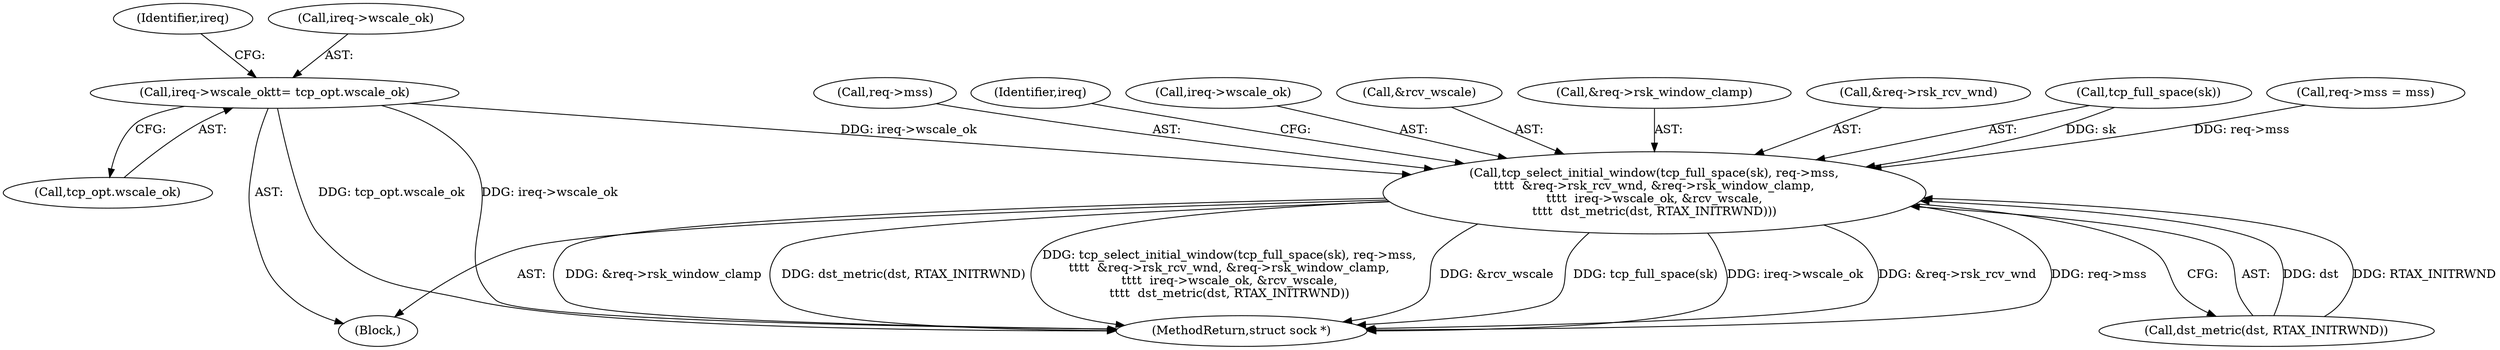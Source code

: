 digraph "0_linux_45f6fad84cc305103b28d73482b344d7f5b76f39_14@pointer" {
"1000373" [label="(Call,ireq->wscale_ok\t\t= tcp_opt.wscale_ok)"];
"1000508" [label="(Call,tcp_select_initial_window(tcp_full_space(sk), req->mss,\n\t\t\t\t  &req->rsk_rcv_wnd, &req->rsk_window_clamp,\n\t\t\t\t  ireq->wscale_ok, &rcv_wscale,\n\t\t\t\t  dst_metric(dst, RTAX_INITRWND)))"];
"1000532" [label="(Identifier,ireq)"];
"1000522" [label="(Call,ireq->wscale_ok)"];
"1000525" [label="(Call,&rcv_wscale)"];
"1000518" [label="(Call,&req->rsk_window_clamp)"];
"1000382" [label="(Identifier,ireq)"];
"1000560" [label="(MethodReturn,struct sock *)"];
"1000508" [label="(Call,tcp_select_initial_window(tcp_full_space(sk), req->mss,\n\t\t\t\t  &req->rsk_rcv_wnd, &req->rsk_window_clamp,\n\t\t\t\t  ireq->wscale_ok, &rcv_wscale,\n\t\t\t\t  dst_metric(dst, RTAX_INITRWND)))"];
"1000377" [label="(Call,tcp_opt.wscale_ok)"];
"1000373" [label="(Call,ireq->wscale_ok\t\t= tcp_opt.wscale_ok)"];
"1000514" [label="(Call,&req->rsk_rcv_wnd)"];
"1000106" [label="(Block,)"];
"1000527" [label="(Call,dst_metric(dst, RTAX_INITRWND))"];
"1000509" [label="(Call,tcp_full_space(sk))"];
"1000231" [label="(Call,req->mss = mss)"];
"1000374" [label="(Call,ireq->wscale_ok)"];
"1000511" [label="(Call,req->mss)"];
"1000373" -> "1000106"  [label="AST: "];
"1000373" -> "1000377"  [label="CFG: "];
"1000374" -> "1000373"  [label="AST: "];
"1000377" -> "1000373"  [label="AST: "];
"1000382" -> "1000373"  [label="CFG: "];
"1000373" -> "1000560"  [label="DDG: tcp_opt.wscale_ok"];
"1000373" -> "1000560"  [label="DDG: ireq->wscale_ok"];
"1000373" -> "1000508"  [label="DDG: ireq->wscale_ok"];
"1000508" -> "1000106"  [label="AST: "];
"1000508" -> "1000527"  [label="CFG: "];
"1000509" -> "1000508"  [label="AST: "];
"1000511" -> "1000508"  [label="AST: "];
"1000514" -> "1000508"  [label="AST: "];
"1000518" -> "1000508"  [label="AST: "];
"1000522" -> "1000508"  [label="AST: "];
"1000525" -> "1000508"  [label="AST: "];
"1000527" -> "1000508"  [label="AST: "];
"1000532" -> "1000508"  [label="CFG: "];
"1000508" -> "1000560"  [label="DDG: &rcv_wscale"];
"1000508" -> "1000560"  [label="DDG: tcp_full_space(sk)"];
"1000508" -> "1000560"  [label="DDG: ireq->wscale_ok"];
"1000508" -> "1000560"  [label="DDG: &req->rsk_rcv_wnd"];
"1000508" -> "1000560"  [label="DDG: req->mss"];
"1000508" -> "1000560"  [label="DDG: &req->rsk_window_clamp"];
"1000508" -> "1000560"  [label="DDG: dst_metric(dst, RTAX_INITRWND)"];
"1000508" -> "1000560"  [label="DDG: tcp_select_initial_window(tcp_full_space(sk), req->mss,\n\t\t\t\t  &req->rsk_rcv_wnd, &req->rsk_window_clamp,\n\t\t\t\t  ireq->wscale_ok, &rcv_wscale,\n\t\t\t\t  dst_metric(dst, RTAX_INITRWND))"];
"1000509" -> "1000508"  [label="DDG: sk"];
"1000231" -> "1000508"  [label="DDG: req->mss"];
"1000527" -> "1000508"  [label="DDG: dst"];
"1000527" -> "1000508"  [label="DDG: RTAX_INITRWND"];
}
